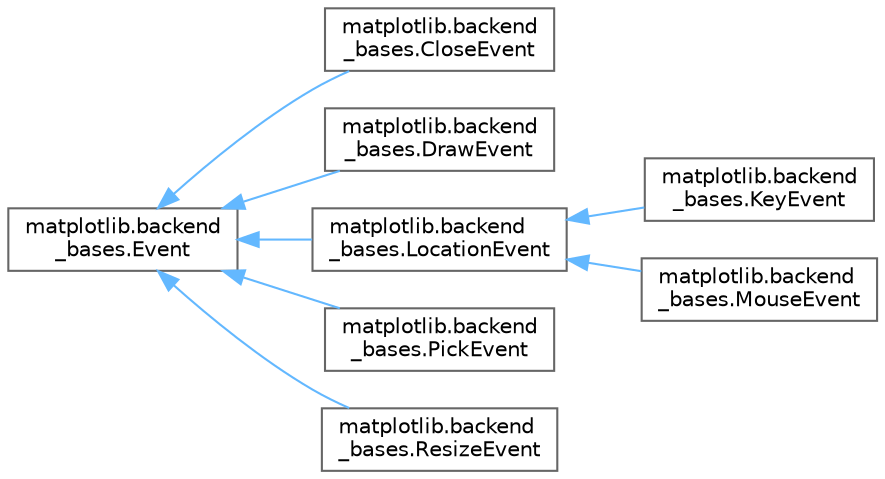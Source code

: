 digraph "Graphical Class Hierarchy"
{
 // LATEX_PDF_SIZE
  bgcolor="transparent";
  edge [fontname=Helvetica,fontsize=10,labelfontname=Helvetica,labelfontsize=10];
  node [fontname=Helvetica,fontsize=10,shape=box,height=0.2,width=0.4];
  rankdir="LR";
  Node0 [id="Node000000",label="matplotlib.backend\l_bases.Event",height=0.2,width=0.4,color="grey40", fillcolor="white", style="filled",URL="$d5/dca/classmatplotlib_1_1backend__bases_1_1Event.html",tooltip=" "];
  Node0 -> Node1 [id="edge3607_Node000000_Node000001",dir="back",color="steelblue1",style="solid",tooltip=" "];
  Node1 [id="Node000001",label="matplotlib.backend\l_bases.CloseEvent",height=0.2,width=0.4,color="grey40", fillcolor="white", style="filled",URL="$d0/dc6/classmatplotlib_1_1backend__bases_1_1CloseEvent.html",tooltip=" "];
  Node0 -> Node2 [id="edge3608_Node000000_Node000002",dir="back",color="steelblue1",style="solid",tooltip=" "];
  Node2 [id="Node000002",label="matplotlib.backend\l_bases.DrawEvent",height=0.2,width=0.4,color="grey40", fillcolor="white", style="filled",URL="$d2/d08/classmatplotlib_1_1backend__bases_1_1DrawEvent.html",tooltip=" "];
  Node0 -> Node3 [id="edge3609_Node000000_Node000003",dir="back",color="steelblue1",style="solid",tooltip=" "];
  Node3 [id="Node000003",label="matplotlib.backend\l_bases.LocationEvent",height=0.2,width=0.4,color="grey40", fillcolor="white", style="filled",URL="$d1/d19/classmatplotlib_1_1backend__bases_1_1LocationEvent.html",tooltip=" "];
  Node3 -> Node4 [id="edge3610_Node000003_Node000004",dir="back",color="steelblue1",style="solid",tooltip=" "];
  Node4 [id="Node000004",label="matplotlib.backend\l_bases.KeyEvent",height=0.2,width=0.4,color="grey40", fillcolor="white", style="filled",URL="$d3/d8d/classmatplotlib_1_1backend__bases_1_1KeyEvent.html",tooltip=" "];
  Node3 -> Node5 [id="edge3611_Node000003_Node000005",dir="back",color="steelblue1",style="solid",tooltip=" "];
  Node5 [id="Node000005",label="matplotlib.backend\l_bases.MouseEvent",height=0.2,width=0.4,color="grey40", fillcolor="white", style="filled",URL="$d5/dbe/classmatplotlib_1_1backend__bases_1_1MouseEvent.html",tooltip=" "];
  Node0 -> Node6 [id="edge3612_Node000000_Node000006",dir="back",color="steelblue1",style="solid",tooltip=" "];
  Node6 [id="Node000006",label="matplotlib.backend\l_bases.PickEvent",height=0.2,width=0.4,color="grey40", fillcolor="white", style="filled",URL="$d7/dce/classmatplotlib_1_1backend__bases_1_1PickEvent.html",tooltip=" "];
  Node0 -> Node7 [id="edge3613_Node000000_Node000007",dir="back",color="steelblue1",style="solid",tooltip=" "];
  Node7 [id="Node000007",label="matplotlib.backend\l_bases.ResizeEvent",height=0.2,width=0.4,color="grey40", fillcolor="white", style="filled",URL="$db/d4c/classmatplotlib_1_1backend__bases_1_1ResizeEvent.html",tooltip=" "];
}
